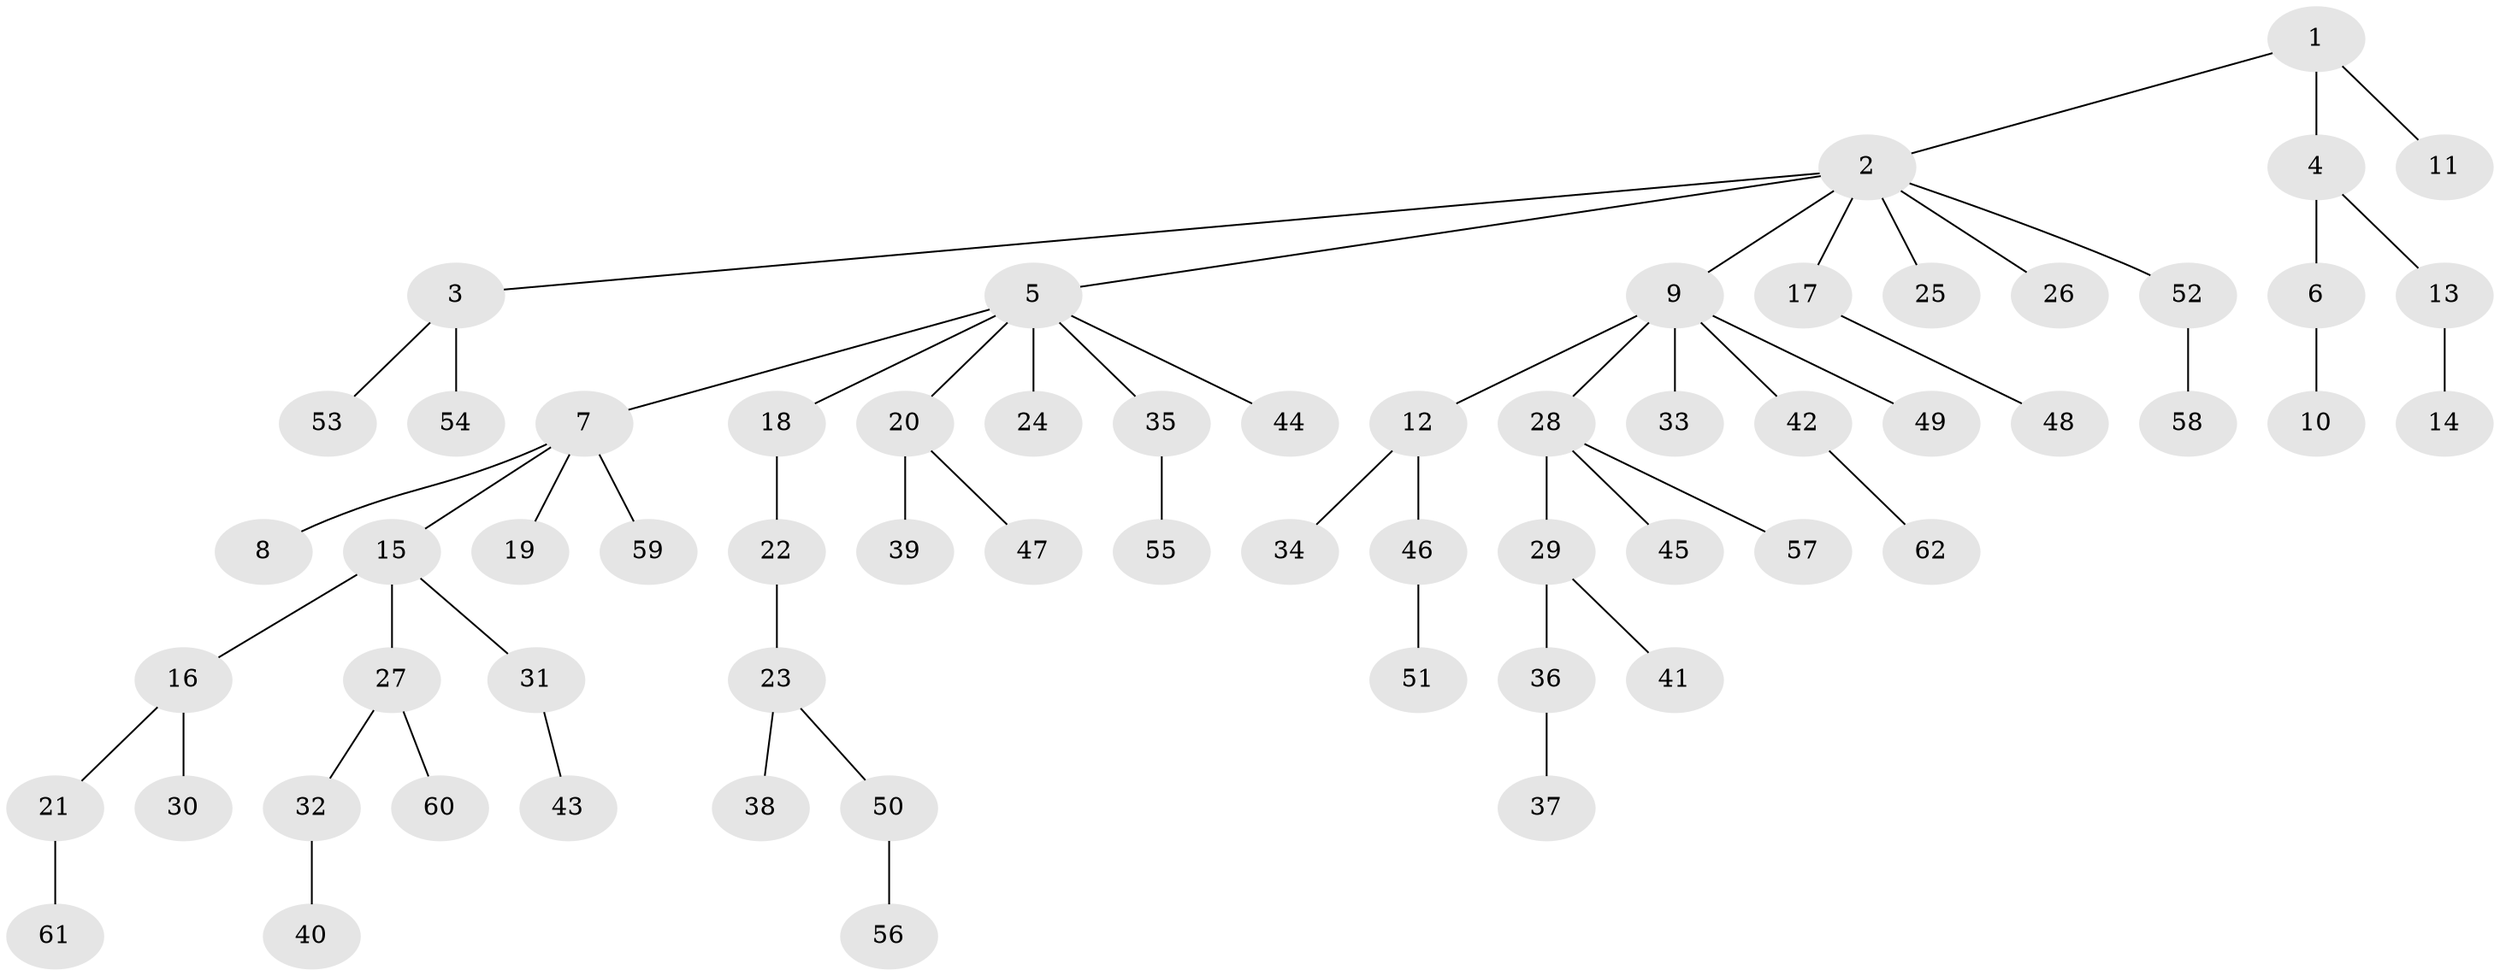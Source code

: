 // coarse degree distribution, {2: 0.09523809523809523, 7: 0.023809523809523808, 3: 0.11904761904761904, 10: 0.023809523809523808, 1: 0.6904761904761905, 8: 0.023809523809523808, 5: 0.023809523809523808}
// Generated by graph-tools (version 1.1) at 2025/42/03/06/25 10:42:03]
// undirected, 62 vertices, 61 edges
graph export_dot {
graph [start="1"]
  node [color=gray90,style=filled];
  1;
  2;
  3;
  4;
  5;
  6;
  7;
  8;
  9;
  10;
  11;
  12;
  13;
  14;
  15;
  16;
  17;
  18;
  19;
  20;
  21;
  22;
  23;
  24;
  25;
  26;
  27;
  28;
  29;
  30;
  31;
  32;
  33;
  34;
  35;
  36;
  37;
  38;
  39;
  40;
  41;
  42;
  43;
  44;
  45;
  46;
  47;
  48;
  49;
  50;
  51;
  52;
  53;
  54;
  55;
  56;
  57;
  58;
  59;
  60;
  61;
  62;
  1 -- 2;
  1 -- 4;
  1 -- 11;
  2 -- 3;
  2 -- 5;
  2 -- 9;
  2 -- 17;
  2 -- 25;
  2 -- 26;
  2 -- 52;
  3 -- 53;
  3 -- 54;
  4 -- 6;
  4 -- 13;
  5 -- 7;
  5 -- 18;
  5 -- 20;
  5 -- 24;
  5 -- 35;
  5 -- 44;
  6 -- 10;
  7 -- 8;
  7 -- 15;
  7 -- 19;
  7 -- 59;
  9 -- 12;
  9 -- 28;
  9 -- 33;
  9 -- 42;
  9 -- 49;
  12 -- 34;
  12 -- 46;
  13 -- 14;
  15 -- 16;
  15 -- 27;
  15 -- 31;
  16 -- 21;
  16 -- 30;
  17 -- 48;
  18 -- 22;
  20 -- 39;
  20 -- 47;
  21 -- 61;
  22 -- 23;
  23 -- 38;
  23 -- 50;
  27 -- 32;
  27 -- 60;
  28 -- 29;
  28 -- 45;
  28 -- 57;
  29 -- 36;
  29 -- 41;
  31 -- 43;
  32 -- 40;
  35 -- 55;
  36 -- 37;
  42 -- 62;
  46 -- 51;
  50 -- 56;
  52 -- 58;
}
